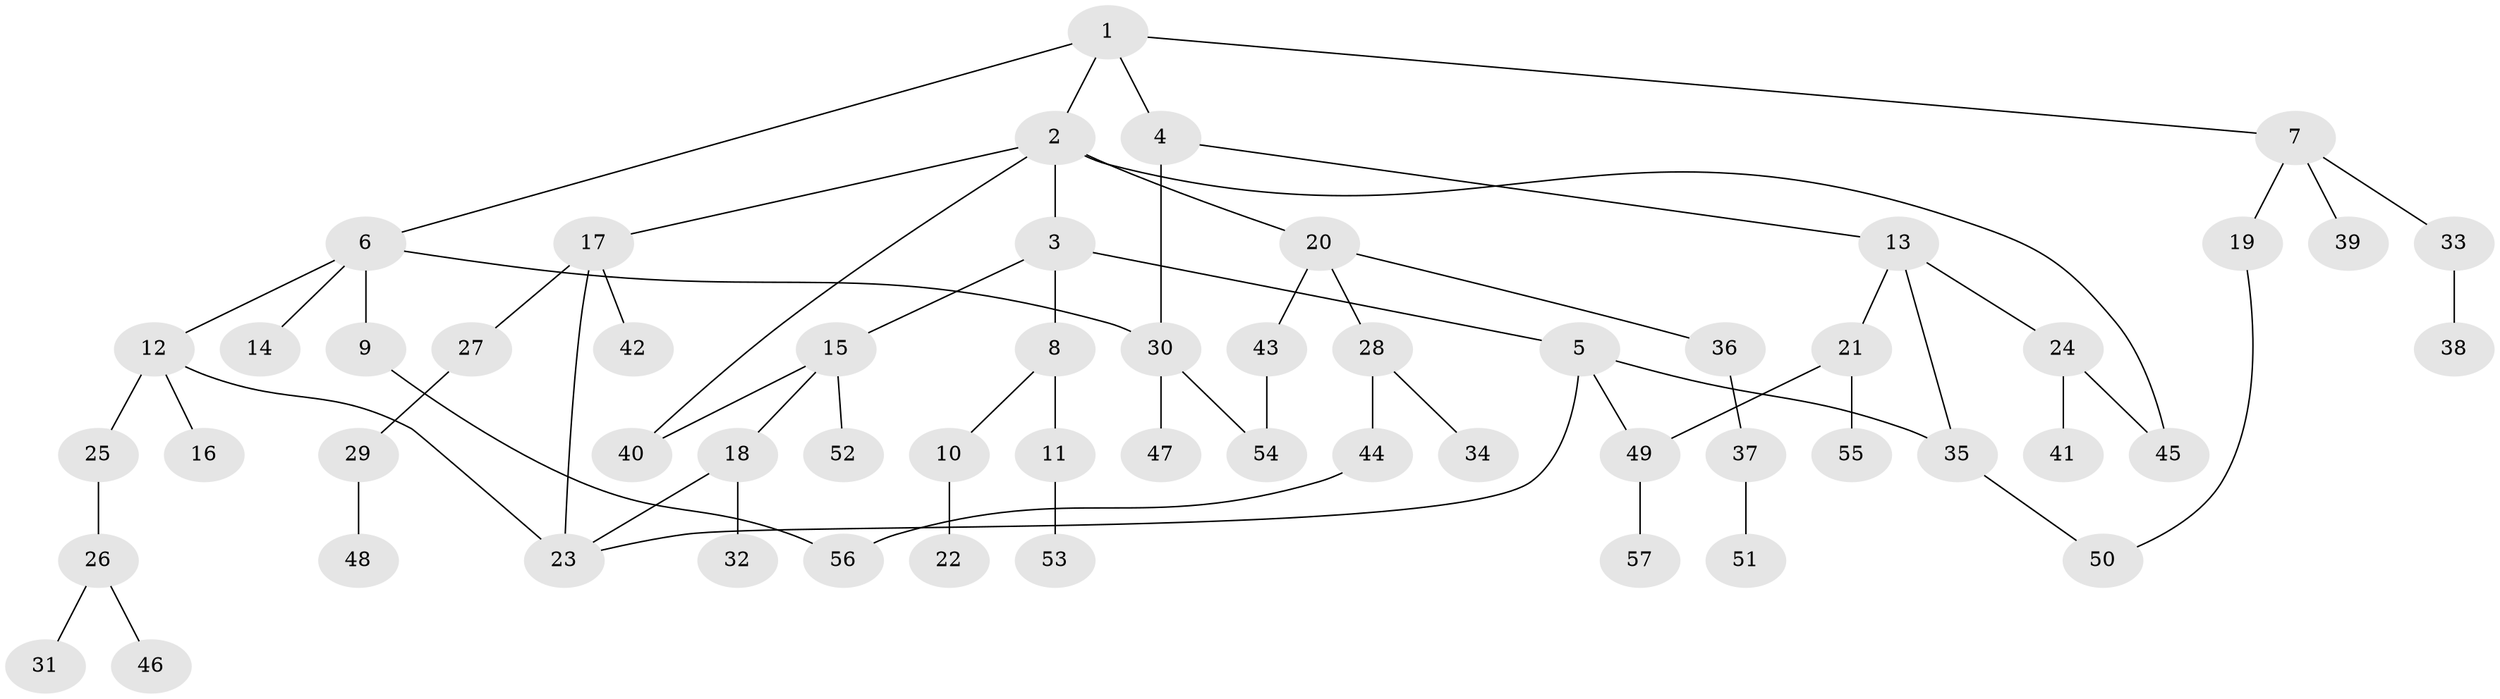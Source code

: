 // Generated by graph-tools (version 1.1) at 2025/42/03/09/25 04:42:28]
// undirected, 57 vertices, 67 edges
graph export_dot {
graph [start="1"]
  node [color=gray90,style=filled];
  1;
  2;
  3;
  4;
  5;
  6;
  7;
  8;
  9;
  10;
  11;
  12;
  13;
  14;
  15;
  16;
  17;
  18;
  19;
  20;
  21;
  22;
  23;
  24;
  25;
  26;
  27;
  28;
  29;
  30;
  31;
  32;
  33;
  34;
  35;
  36;
  37;
  38;
  39;
  40;
  41;
  42;
  43;
  44;
  45;
  46;
  47;
  48;
  49;
  50;
  51;
  52;
  53;
  54;
  55;
  56;
  57;
  1 -- 2;
  1 -- 4;
  1 -- 6;
  1 -- 7;
  2 -- 3;
  2 -- 17;
  2 -- 20;
  2 -- 45;
  2 -- 40;
  3 -- 5;
  3 -- 8;
  3 -- 15;
  4 -- 13;
  4 -- 30;
  5 -- 49;
  5 -- 35;
  5 -- 23;
  6 -- 9;
  6 -- 12;
  6 -- 14;
  6 -- 30;
  7 -- 19;
  7 -- 33;
  7 -- 39;
  8 -- 10;
  8 -- 11;
  9 -- 56;
  10 -- 22;
  11 -- 53;
  12 -- 16;
  12 -- 25;
  12 -- 23;
  13 -- 21;
  13 -- 24;
  13 -- 35;
  15 -- 18;
  15 -- 40;
  15 -- 52;
  17 -- 23;
  17 -- 27;
  17 -- 42;
  18 -- 32;
  18 -- 23;
  19 -- 50;
  20 -- 28;
  20 -- 36;
  20 -- 43;
  21 -- 49;
  21 -- 55;
  24 -- 41;
  24 -- 45;
  25 -- 26;
  26 -- 31;
  26 -- 46;
  27 -- 29;
  28 -- 34;
  28 -- 44;
  29 -- 48;
  30 -- 47;
  30 -- 54;
  33 -- 38;
  35 -- 50;
  36 -- 37;
  37 -- 51;
  43 -- 54;
  44 -- 56;
  49 -- 57;
}
